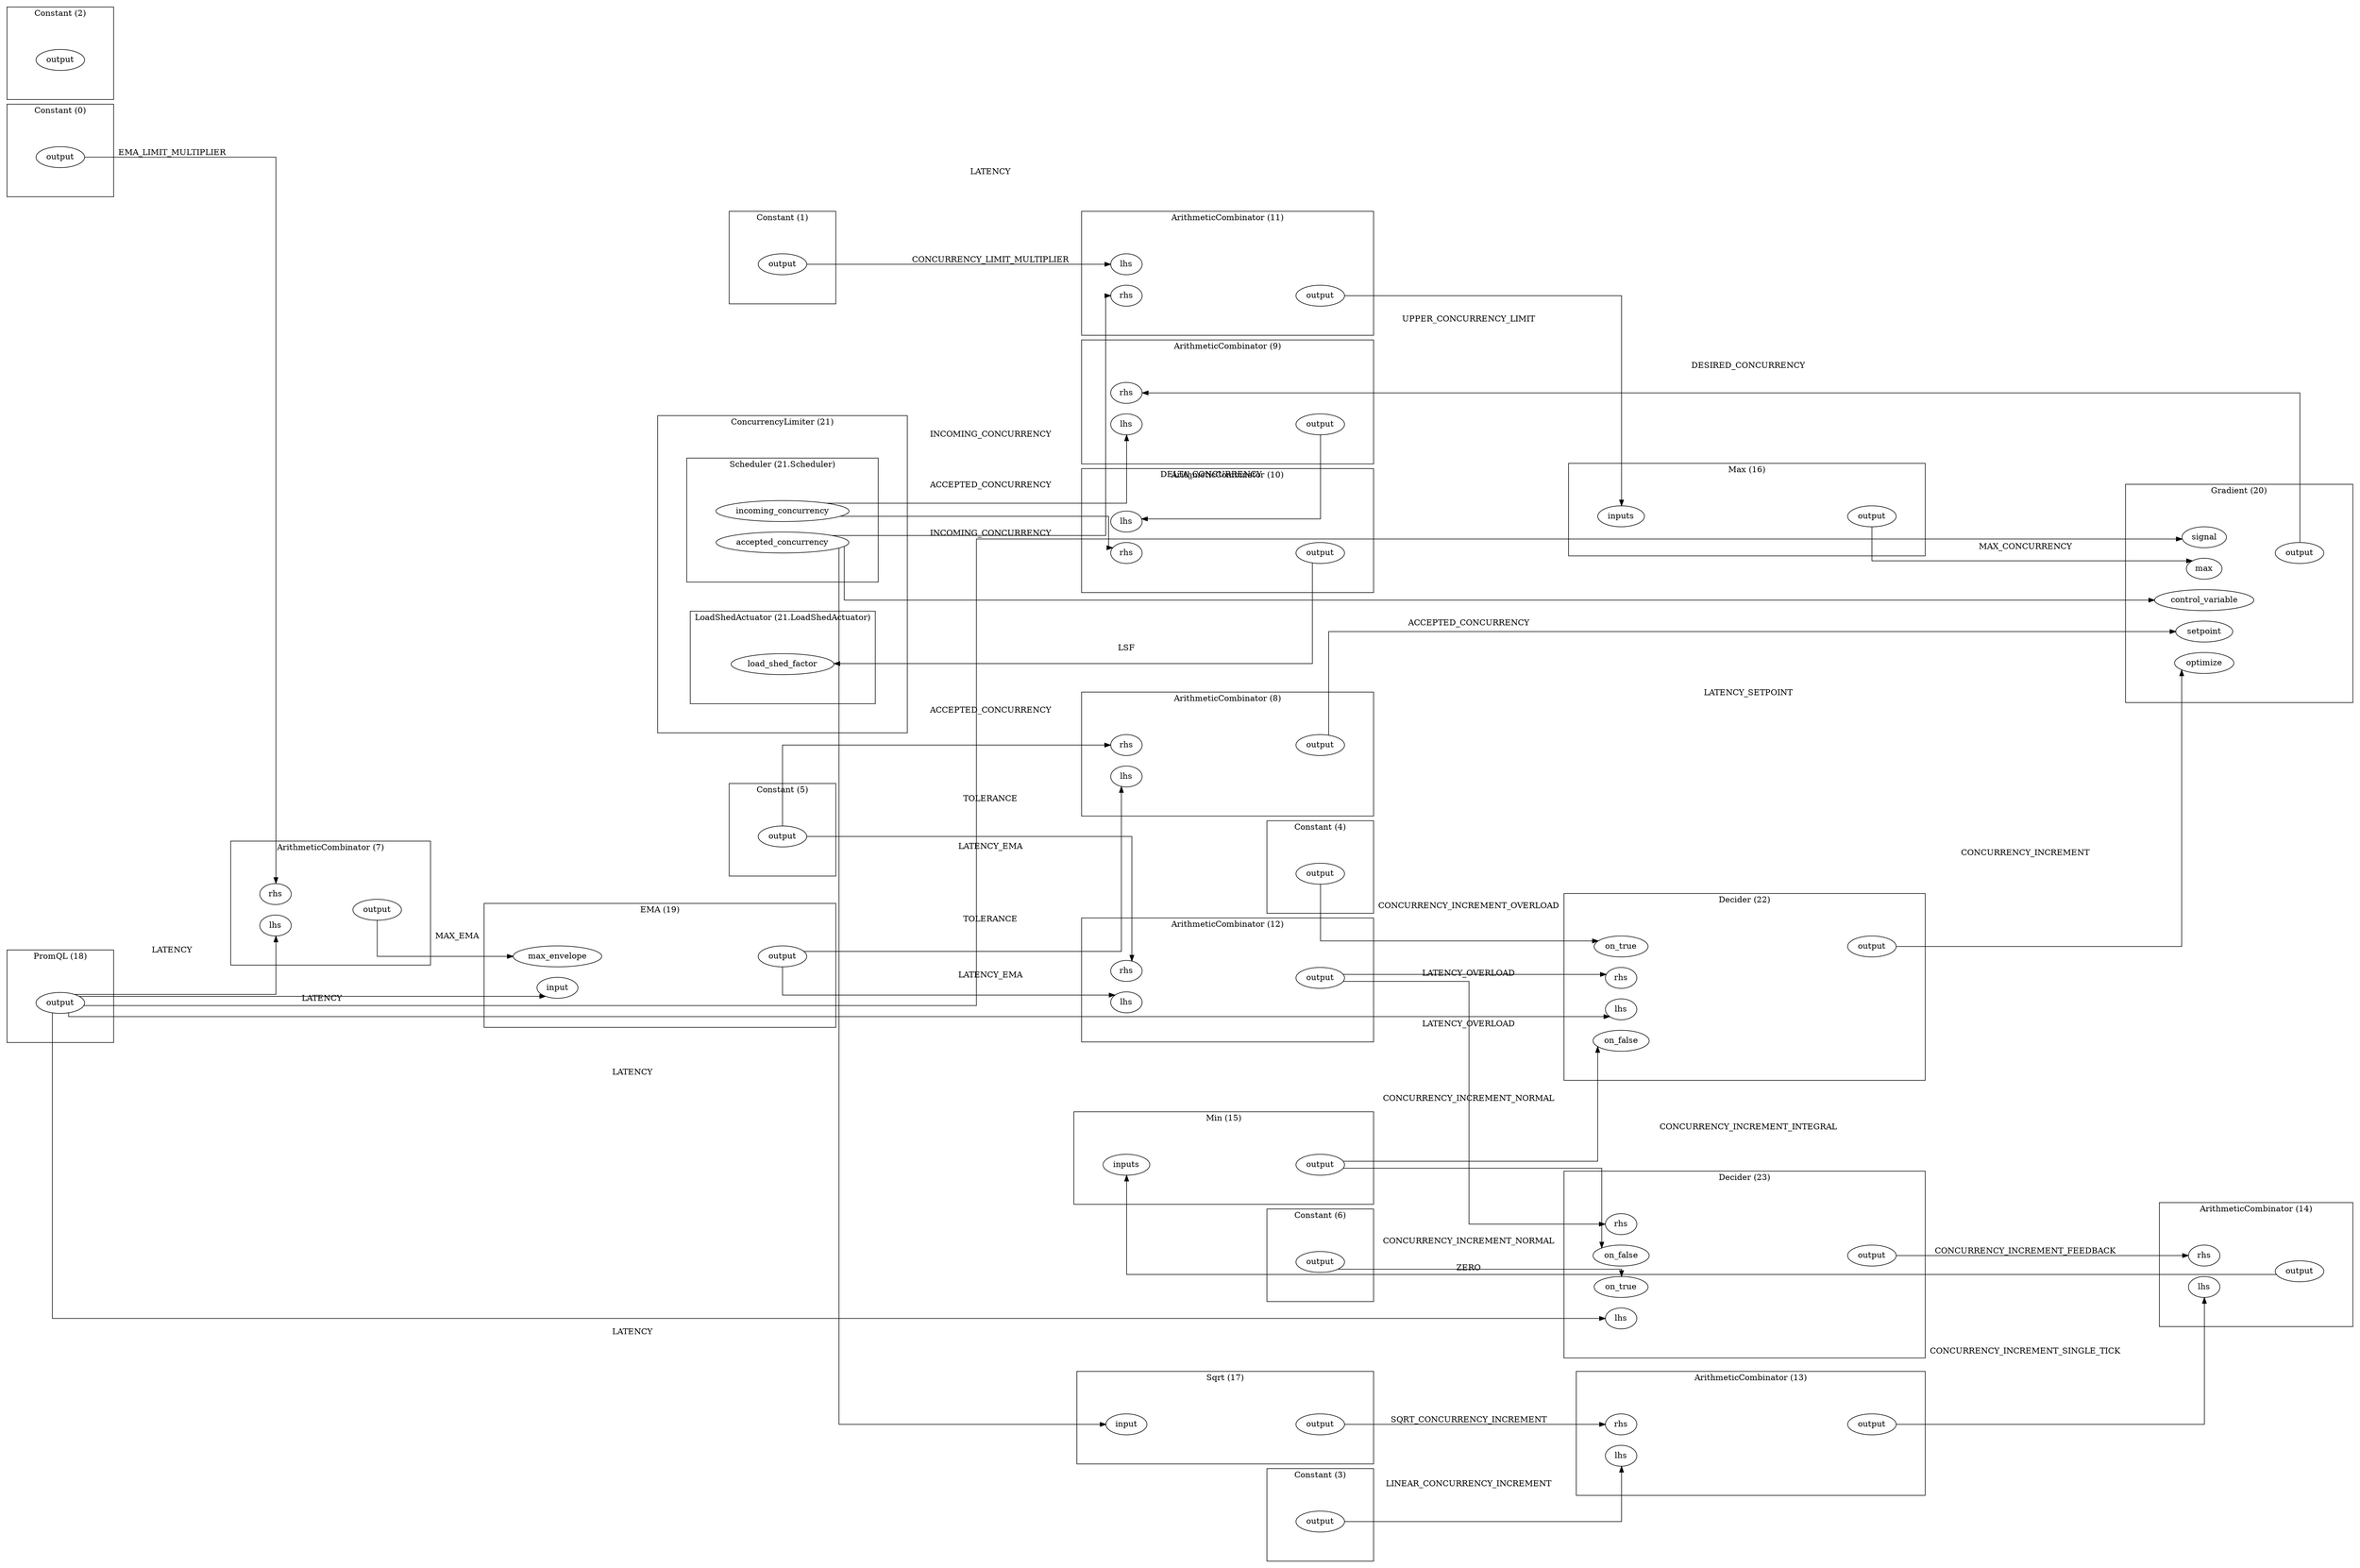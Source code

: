 digraph  {
	subgraph cluster_s27 {
		label="ArithmeticCombinator (10)";margin="50.0";
		n28[label="lhs"];
		n30[label="output"];
		n29[label="rhs"];
		n29->n30[style="invis"];
		{rank=same; n28;n29;};
		{rank=same; n30;};

	}
	subgraph cluster_s31 {
		label="ArithmeticCombinator (11)";margin="50.0";
		n32[label="lhs"];
		n34[label="output"];
		n33[label="rhs"];
		n33->n34[style="invis"];
		{rank=same; n32;n33;};
		{rank=same; n34;};

	}
	subgraph cluster_s35 {
		label="ArithmeticCombinator (12)";margin="50.0";
		n36[label="lhs"];
		n38[label="output"];
		n37[label="rhs"];
		n37->n38[style="invis"];
		{rank=same; n36;n37;};
		{rank=same; n38;};

	}
	subgraph cluster_s39 {
		label="ArithmeticCombinator (13)";margin="50.0";
		n40[label="lhs"];
		n42[label="output"];
		n41[label="rhs"];
		n41->n42[style="invis"];
		{rank=same; n40;n41;};
		{rank=same; n42;};

	}
	subgraph cluster_s43 {
		label="ArithmeticCombinator (14)";margin="50.0";
		n45[label="lhs"];
		n46[label="output"];
		n44[label="rhs"];
		n45->n46[style="invis"];
		{rank=same; n46;};
		{rank=same; n44;n45;};

	}
	subgraph cluster_s15 {
		label="ArithmeticCombinator (7)";margin="50.0";
		n16[label="lhs"];
		n18[label="output"];
		n17[label="rhs"];
		n17->n18[style="invis"];
		{rank=same; n16;n17;};
		{rank=same; n18;};

	}
	subgraph cluster_s19 {
		label="ArithmeticCombinator (8)";margin="50.0";
		n20[label="lhs"];
		n22[label="output"];
		n21[label="rhs"];
		n21->n22[style="invis"];
		{rank=same; n20;n21;};
		{rank=same; n22;};

	}
	subgraph cluster_s23 {
		label="ArithmeticCombinator (9)";margin="50.0";
		n25[label="lhs"];
		n26[label="output"];
		n24[label="rhs"];
		n25->n26[style="invis"];
		{rank=same; n24;n25;};
		{rank=same; n26;};

	}
	subgraph cluster_s69 {
		subgraph cluster_s73 {
			label="LoadShedActuator (21.LoadShedActuator)";margin="50.0";
			n74[label="load_shed_factor"];
			{rank=same; n74;};

		}
		subgraph cluster_s70 {
			label="Scheduler (21.Scheduler)";margin="50.0";
			n72[label="accepted_concurrency"];
			n71[label="incoming_concurrency"];
			{rank=same; n71;n72;};

		}
		label="ConcurrencyLimiter (21)";margin="50.0";

	}
	subgraph cluster_s1 {
		label="Constant (0)";margin="50.0";
		n2[label="output"];
		{rank=same; n2;};

	}
	subgraph cluster_s3 {
		label="Constant (1)";margin="50.0";
		n4[label="output"];
		{rank=same; n4;};

	}
	subgraph cluster_s5 {
		label="Constant (2)";margin="50.0";
		n6[label="output"];
		{rank=same; n6;};

	}
	subgraph cluster_s7 {
		label="Constant (3)";margin="50.0";
		n8[label="output"];
		{rank=same; n8;};

	}
	subgraph cluster_s9 {
		label="Constant (4)";margin="50.0";
		n10[label="output"];
		{rank=same; n10;};

	}
	subgraph cluster_s11 {
		label="Constant (5)";margin="50.0";
		n12[label="output"];
		{rank=same; n12;};

	}
	subgraph cluster_s13 {
		label="Constant (6)";margin="50.0";
		n14[label="output"];
		{rank=same; n14;};

	}
	subgraph cluster_s75 {
		label="Decider (22)";margin="50.0";
		n77[label="lhs"];
		n76[label="on_false"];
		n79[label="on_true"];
		n80[label="output"];
		n78[label="rhs"];
		n79->n80[style="invis"];
		{rank=same; n80;};
		{rank=same; n76;n77;n78;n79;};

	}
	subgraph cluster_s81 {
		label="Decider (23)";margin="50.0";
		n82[label="lhs"];
		n85[label="on_false"];
		n84[label="on_true"];
		n86[label="output"];
		n83[label="rhs"];
		n85->n86[style="invis"];
		{rank=same; n82;n83;n84;n85;};
		{rank=same; n86;};

	}
	subgraph cluster_s58 {
		label="EMA (19)";margin="50.0";
		n59[label="input"];
		n60[label="max_envelope"];
		n61[label="output"];
		n60->n61[style="invis"];
		{rank=same; n61;};
		{rank=same; n59;n60;};

	}
	subgraph cluster_s62 {
		label="Gradient (20)";margin="50.0";
		n67[label="control_variable"];
		n66[label="max"];
		n65[label="optimize"];
		n68[label="output"];
		n64[label="setpoint"];
		n63[label="signal"];
		n67->n68[style="invis"];
		{rank=same; n63;n64;n65;n66;n67;};
		{rank=same; n68;};

	}
	subgraph cluster_s50 {
		label="Max (16)";margin="50.0";
		n51[label="inputs"];
		n52[label="output"];
		n51->n52[style="invis"];
		{rank=same; n51;};
		{rank=same; n52;};

	}
	subgraph cluster_s47 {
		label="Min (15)";margin="50.0";
		n48[label="inputs"];
		n49[label="output"];
		n48->n49[style="invis"];
		{rank=same; n48;};
		{rank=same; n49;};

	}
	subgraph cluster_s56 {
		label="PromQL (18)";margin="50.0";
		n57[label="output"];
		{rank=same; n57;};

	}
	subgraph cluster_s53 {
		label="Sqrt (17)";margin="50.0";
		n54[label="input"];
		n55[label="output"];
		n54->n55[style="invis"];
		{rank=same; n54;};
		{rank=same; n55;};

	}
	rankdir="LR";splines="ortho";
	n72->n33[label="ACCEPTED_CONCURRENCY"];
	n72->n54[label="ACCEPTED_CONCURRENCY"];
	n72->n67[label="ACCEPTED_CONCURRENCY"];
	n71->n25[label="INCOMING_CONCURRENCY"];
	n71->n29[label="INCOMING_CONCURRENCY"];
	n4->n32[label="CONCURRENCY_LIMIT_MULTIPLIER"];
	n10->n79[label="CONCURRENCY_INCREMENT_OVERLOAD"];
	n12->n21[label="TOLERANCE"];
	n12->n37[label="TOLERANCE"];
	n26->n28[label="DELTA_CONCURRENCY"];
	n38->n78[label="LATENCY_OVERLOAD"];
	n38->n83[label="LATENCY_OVERLOAD"];
	n46->n48[label="CONCURRENCY_INCREMENT_INTEGRAL"];
	n61->n20[label="LATENCY_EMA"];
	n61->n36[label="LATENCY_EMA"];
	n68->n24[label="DESIRED_CONCURRENCY"];
	n30->n74[label="LSF"];
	n34->n51[label="UPPER_CONCURRENCY_LIMIT"];
	n52->n66[label="MAX_CONCURRENCY"];
	n55->n41[label="SQRT_CONCURRENCY_INCREMENT"];
	n57->n16[label="LATENCY"];
	n57->n59[label="LATENCY"];
	n57->n63[label="LATENCY"];
	n57->n77[label="LATENCY"];
	n57->n82[label="LATENCY"];
	n80->n65[label="CONCURRENCY_INCREMENT"];
	n2->n17[label="EMA_LIMIT_MULTIPLIER"];
	n8->n40[label="LINEAR_CONCURRENCY_INCREMENT"];
	n14->n84[label="ZERO"];
	n18->n60[label="MAX_EMA"];
	n42->n45[label="CONCURRENCY_INCREMENT_SINGLE_TICK"];
	n86->n44[label="CONCURRENCY_INCREMENT_FEEDBACK"];
	n22->n64[label="LATENCY_SETPOINT"];
	n49->n76[label="CONCURRENCY_INCREMENT_NORMAL"];
	n49->n85[label="CONCURRENCY_INCREMENT_NORMAL"];

}
